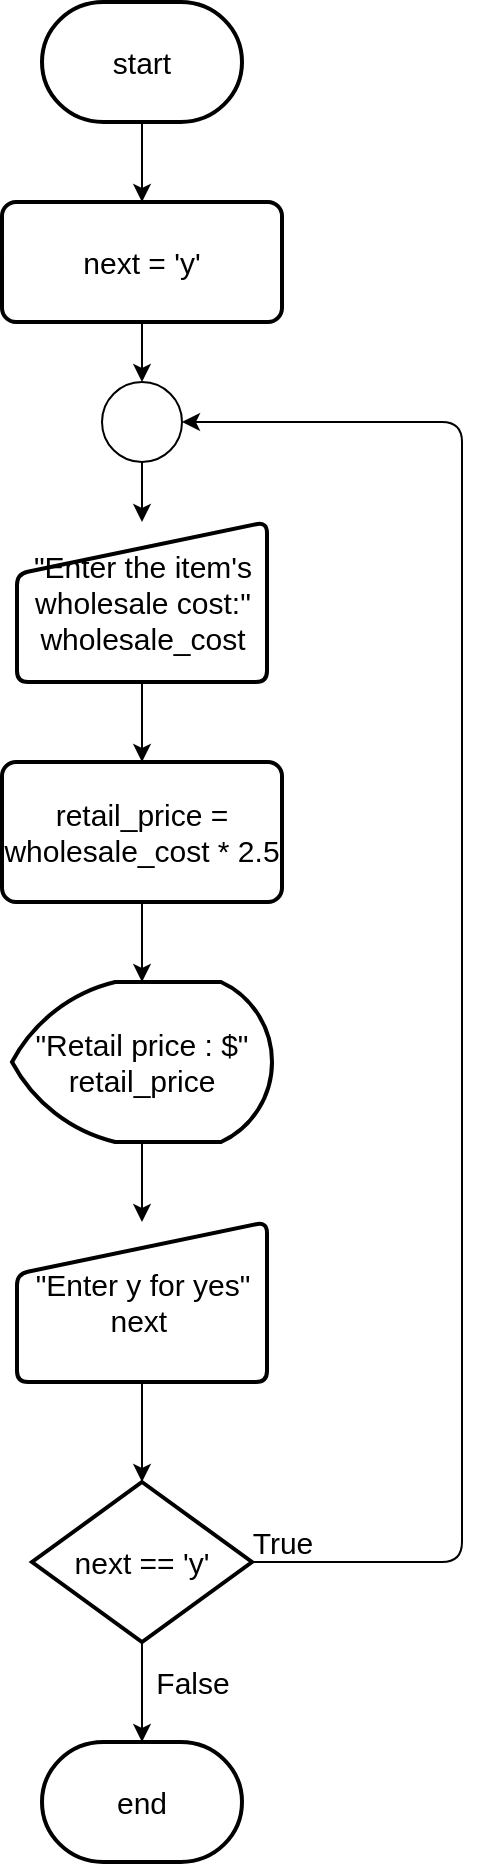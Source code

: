 <mxfile>
    <diagram id="-GsbFDLTMwVONy_lP-eM" name="Page-1">
        <mxGraphModel dx="380" dy="700" grid="1" gridSize="10" guides="1" tooltips="1" connect="1" arrows="1" fold="1" page="1" pageScale="1" pageWidth="850" pageHeight="1100" math="0" shadow="0">
            <root>
                <mxCell id="0"/>
                <mxCell id="1" parent="0"/>
                <mxCell id="3" value="end" style="strokeWidth=2;html=1;shape=mxgraph.flowchart.terminator;whiteSpace=wrap;fontSize=15;" vertex="1" parent="1">
                    <mxGeometry x="350" y="910" width="100" height="60" as="geometry"/>
                </mxCell>
                <mxCell id="25" style="edgeStyle=none;html=1;entryX=0.5;entryY=0;entryDx=0;entryDy=0;fontSize=15;" edge="1" parent="1" source="4" target="24">
                    <mxGeometry relative="1" as="geometry"/>
                </mxCell>
                <mxCell id="4" value="start" style="strokeWidth=2;html=1;shape=mxgraph.flowchart.terminator;whiteSpace=wrap;fontSize=15;" vertex="1" parent="1">
                    <mxGeometry x="350" y="40" width="100" height="60" as="geometry"/>
                </mxCell>
                <mxCell id="13" style="edgeStyle=none;html=1;entryX=0.5;entryY=0;entryDx=0;entryDy=0;fontSize=15;" edge="1" parent="1" source="5" target="6">
                    <mxGeometry relative="1" as="geometry"/>
                </mxCell>
                <mxCell id="5" value="&quot;Enter the item's wholesale cost:&quot; wholesale_cost" style="html=1;strokeWidth=2;shape=manualInput;whiteSpace=wrap;rounded=1;size=26;arcSize=11;fontSize=15;" vertex="1" parent="1">
                    <mxGeometry x="337.5" y="300" width="125" height="80" as="geometry"/>
                </mxCell>
                <mxCell id="14" style="edgeStyle=none;html=1;entryX=0.5;entryY=0;entryDx=0;entryDy=0;entryPerimeter=0;fontSize=15;" edge="1" parent="1" source="6" target="8">
                    <mxGeometry relative="1" as="geometry"/>
                </mxCell>
                <mxCell id="6" value="retail_price = wholesale_cost * 2.5" style="rounded=1;whiteSpace=wrap;html=1;absoluteArcSize=1;arcSize=14;strokeWidth=2;fontSize=15;" vertex="1" parent="1">
                    <mxGeometry x="330" y="420" width="140" height="70" as="geometry"/>
                </mxCell>
                <mxCell id="15" style="edgeStyle=none;html=1;entryX=0.5;entryY=0;entryDx=0;entryDy=0;fontSize=15;" edge="1" parent="1" source="8" target="17">
                    <mxGeometry relative="1" as="geometry">
                        <mxPoint x="400.0" y="650" as="targetPoint"/>
                    </mxGeometry>
                </mxCell>
                <mxCell id="8" value="&quot;Retail price : $&quot;&lt;br&gt;retail_price" style="strokeWidth=2;html=1;shape=mxgraph.flowchart.display;whiteSpace=wrap;fontSize=15;" vertex="1" parent="1">
                    <mxGeometry x="335" y="530" width="130" height="80" as="geometry"/>
                </mxCell>
                <mxCell id="12" style="edgeStyle=none;html=1;entryX=0.5;entryY=0;entryDx=0;entryDy=0;fontSize=15;" edge="1" parent="1" source="10" target="5">
                    <mxGeometry relative="1" as="geometry"/>
                </mxCell>
                <mxCell id="10" value="" style="verticalLabelPosition=bottom;verticalAlign=top;html=1;shape=mxgraph.flowchart.on-page_reference;fontSize=15;" vertex="1" parent="1">
                    <mxGeometry x="380" y="230" width="40" height="40" as="geometry"/>
                </mxCell>
                <mxCell id="21" style="edgeStyle=none;html=1;entryX=0.5;entryY=0;entryDx=0;entryDy=0;entryPerimeter=0;fontSize=15;" edge="1" parent="1" source="17" target="18">
                    <mxGeometry relative="1" as="geometry"/>
                </mxCell>
                <mxCell id="17" value="&quot;Enter y for yes&quot; next&amp;nbsp;" style="html=1;strokeWidth=2;shape=manualInput;whiteSpace=wrap;rounded=1;size=26;arcSize=11;fontSize=15;" vertex="1" parent="1">
                    <mxGeometry x="337.5" y="650" width="125" height="80" as="geometry"/>
                </mxCell>
                <mxCell id="19" style="edgeStyle=none;html=1;entryX=1;entryY=0.5;entryDx=0;entryDy=0;entryPerimeter=0;fontSize=15;" edge="1" parent="1" source="18" target="10">
                    <mxGeometry relative="1" as="geometry">
                        <Array as="points">
                            <mxPoint x="560" y="820"/>
                            <mxPoint x="560" y="250"/>
                        </Array>
                    </mxGeometry>
                </mxCell>
                <mxCell id="22" style="edgeStyle=none;html=1;entryX=0.5;entryY=0;entryDx=0;entryDy=0;entryPerimeter=0;fontSize=15;" edge="1" parent="1" source="18" target="3">
                    <mxGeometry relative="1" as="geometry"/>
                </mxCell>
                <mxCell id="18" value="next == 'y'" style="strokeWidth=2;html=1;shape=mxgraph.flowchart.decision;whiteSpace=wrap;fontSize=15;" vertex="1" parent="1">
                    <mxGeometry x="345" y="780" width="110" height="80" as="geometry"/>
                </mxCell>
                <mxCell id="20" value="True" style="text;html=1;align=center;verticalAlign=middle;resizable=0;points=[];autosize=1;strokeColor=none;fillColor=none;fontSize=15;" vertex="1" parent="1">
                    <mxGeometry x="445" y="800" width="50" height="20" as="geometry"/>
                </mxCell>
                <mxCell id="23" value="False" style="text;html=1;align=center;verticalAlign=middle;resizable=0;points=[];autosize=1;strokeColor=none;fillColor=none;fontSize=15;" vertex="1" parent="1">
                    <mxGeometry x="400" y="870" width="50" height="20" as="geometry"/>
                </mxCell>
                <mxCell id="26" style="edgeStyle=none;html=1;entryX=0.5;entryY=0;entryDx=0;entryDy=0;entryPerimeter=0;fontSize=15;" edge="1" parent="1" source="24" target="10">
                    <mxGeometry relative="1" as="geometry"/>
                </mxCell>
                <mxCell id="24" value="next = 'y'" style="rounded=1;whiteSpace=wrap;html=1;absoluteArcSize=1;arcSize=14;strokeWidth=2;fontSize=15;" vertex="1" parent="1">
                    <mxGeometry x="330" y="140" width="140" height="60" as="geometry"/>
                </mxCell>
            </root>
        </mxGraphModel>
    </diagram>
</mxfile>